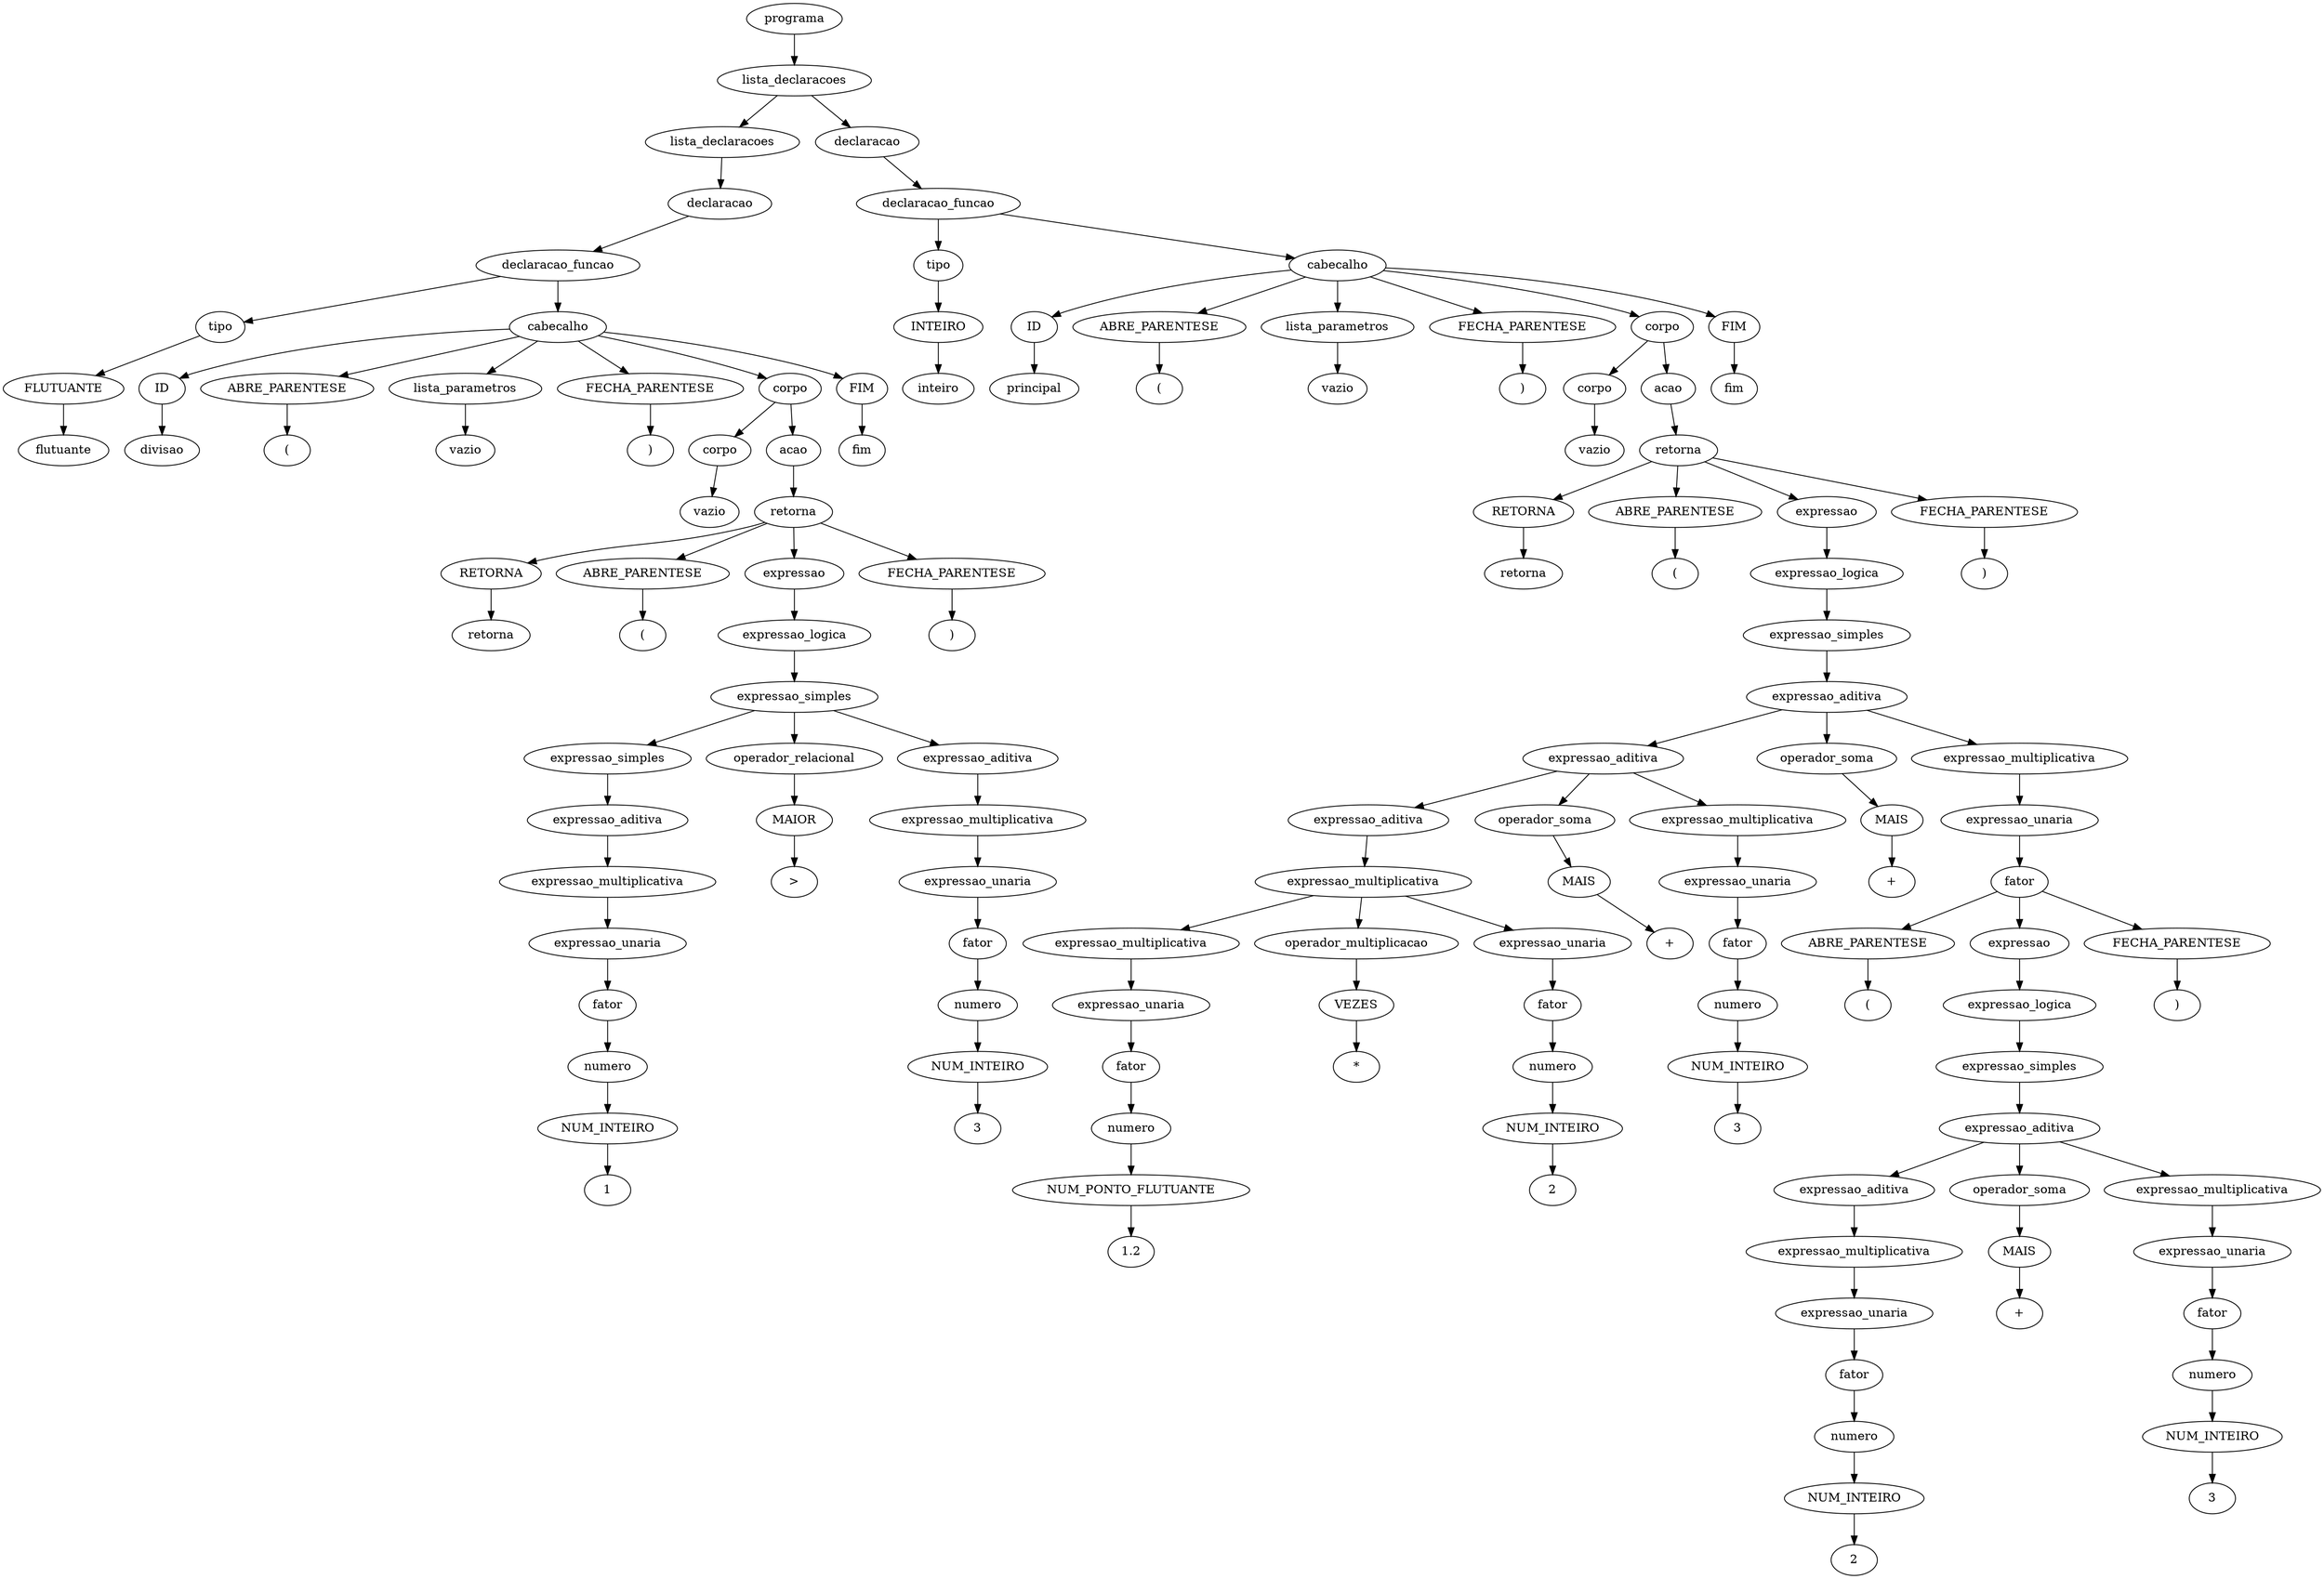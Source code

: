 digraph tree {
    "0x0" [label="programa"];
    "0x1" [label="lista_declaracoes"];
    "0x2" [label="lista_declaracoes"];
    "0x3" [label="declaracao"];
    "0x4" [label="declaracao_funcao"];
    "0x5" [label="tipo"];
    "0x6" [label="FLUTUANTE"];
    "0x7" [label="flutuante"];
    "0x8" [label="cabecalho"];
    "0x9" [label="ID"];
    "0xa" [label="divisao"];
    "0xb" [label="ABRE_PARENTESE"];
    "0xc" [label="("];
    "0xd" [label="lista_parametros"];
    "0xe" [label="vazio"];
    "0xf" [label="FECHA_PARENTESE"];
    "0x10" [label=")"];
    "0x11" [label="corpo"];
    "0x12" [label="corpo"];
    "0x13" [label="vazio"];
    "0x14" [label="acao"];
    "0x15" [label="retorna"];
    "0x16" [label="RETORNA"];
    "0x17" [label="retorna"];
    "0x18" [label="ABRE_PARENTESE"];
    "0x19" [label="("];
    "0x1a" [label="expressao"];
    "0x1b" [label="expressao_logica"];
    "0x1c" [label="expressao_simples"];
    "0x1d" [label="expressao_simples"];
    "0x1e" [label="expressao_aditiva"];
    "0x1f" [label="expressao_multiplicativa"];
    "0x20" [label="expressao_unaria"];
    "0x21" [label="fator"];
    "0x22" [label="numero"];
    "0x23" [label="NUM_INTEIRO"];
    "0x24" [label="1"];
    "0x25" [label="operador_relacional"];
    "0x26" [label="MAIOR"];
    "0x27" [label=">"];
    "0x28" [label="expressao_aditiva"];
    "0x29" [label="expressao_multiplicativa"];
    "0x2a" [label="expressao_unaria"];
    "0x2b" [label="fator"];
    "0x2c" [label="numero"];
    "0x2d" [label="NUM_INTEIRO"];
    "0x2e" [label="3"];
    "0x2f" [label="FECHA_PARENTESE"];
    "0x30" [label=")"];
    "0x31" [label="FIM"];
    "0x32" [label="fim"];
    "0x33" [label="declaracao"];
    "0x34" [label="declaracao_funcao"];
    "0x35" [label="tipo"];
    "0x36" [label="INTEIRO"];
    "0x37" [label="inteiro"];
    "0x38" [label="cabecalho"];
    "0x39" [label="ID"];
    "0x3a" [label="principal"];
    "0x3b" [label="ABRE_PARENTESE"];
    "0x3c" [label="("];
    "0x3d" [label="lista_parametros"];
    "0x3e" [label="vazio"];
    "0x3f" [label="FECHA_PARENTESE"];
    "0x40" [label=")"];
    "0x41" [label="corpo"];
    "0x42" [label="corpo"];
    "0x43" [label="vazio"];
    "0x44" [label="acao"];
    "0x45" [label="retorna"];
    "0x46" [label="RETORNA"];
    "0x47" [label="retorna"];
    "0x48" [label="ABRE_PARENTESE"];
    "0x49" [label="("];
    "0x4a" [label="expressao"];
    "0x4b" [label="expressao_logica"];
    "0x4c" [label="expressao_simples"];
    "0x4d" [label="expressao_aditiva"];
    "0x4e" [label="expressao_aditiva"];
    "0x4f" [label="expressao_aditiva"];
    "0x50" [label="expressao_multiplicativa"];
    "0x51" [label="expressao_multiplicativa"];
    "0x52" [label="expressao_unaria"];
    "0x53" [label="fator"];
    "0x54" [label="numero"];
    "0x55" [label="NUM_PONTO_FLUTUANTE"];
    "0x56" [label="1.2"];
    "0x57" [label="operador_multiplicacao"];
    "0x58" [label="VEZES"];
    "0x59" [label="*"];
    "0x5a" [label="expressao_unaria"];
    "0x5b" [label="fator"];
    "0x5c" [label="numero"];
    "0x5d" [label="NUM_INTEIRO"];
    "0x5e" [label="2"];
    "0x5f" [label="operador_soma"];
    "0x60" [label="MAIS"];
    "0x61" [label="+"];
    "0x62" [label="expressao_multiplicativa"];
    "0x63" [label="expressao_unaria"];
    "0x64" [label="fator"];
    "0x65" [label="numero"];
    "0x66" [label="NUM_INTEIRO"];
    "0x67" [label="3"];
    "0x68" [label="operador_soma"];
    "0x69" [label="MAIS"];
    "0x6a" [label="+"];
    "0x6b" [label="expressao_multiplicativa"];
    "0x6c" [label="expressao_unaria"];
    "0x6d" [label="fator"];
    "0x6e" [label="ABRE_PARENTESE"];
    "0x6f" [label="("];
    "0x70" [label="expressao"];
    "0x71" [label="expressao_logica"];
    "0x72" [label="expressao_simples"];
    "0x73" [label="expressao_aditiva"];
    "0x74" [label="expressao_aditiva"];
    "0x75" [label="expressao_multiplicativa"];
    "0x76" [label="expressao_unaria"];
    "0x77" [label="fator"];
    "0x78" [label="numero"];
    "0x79" [label="NUM_INTEIRO"];
    "0x7a" [label="2"];
    "0x7b" [label="operador_soma"];
    "0x7c" [label="MAIS"];
    "0x7d" [label="+"];
    "0x7e" [label="expressao_multiplicativa"];
    "0x7f" [label="expressao_unaria"];
    "0x80" [label="fator"];
    "0x81" [label="numero"];
    "0x82" [label="NUM_INTEIRO"];
    "0x83" [label="3"];
    "0x84" [label="FECHA_PARENTESE"];
    "0x85" [label=")"];
    "0x86" [label="FECHA_PARENTESE"];
    "0x87" [label=")"];
    "0x88" [label="FIM"];
    "0x89" [label="fim"];
    "0x0" -> "0x1";
    "0x1" -> "0x2";
    "0x1" -> "0x33";
    "0x2" -> "0x3";
    "0x3" -> "0x4";
    "0x4" -> "0x5";
    "0x4" -> "0x8";
    "0x5" -> "0x6";
    "0x6" -> "0x7";
    "0x8" -> "0x9";
    "0x8" -> "0xb";
    "0x8" -> "0xd";
    "0x8" -> "0xf";
    "0x8" -> "0x11";
    "0x8" -> "0x31";
    "0x9" -> "0xa";
    "0xb" -> "0xc";
    "0xd" -> "0xe";
    "0xf" -> "0x10";
    "0x11" -> "0x12";
    "0x11" -> "0x14";
    "0x12" -> "0x13";
    "0x14" -> "0x15";
    "0x15" -> "0x16";
    "0x15" -> "0x18";
    "0x15" -> "0x1a";
    "0x15" -> "0x2f";
    "0x16" -> "0x17";
    "0x18" -> "0x19";
    "0x1a" -> "0x1b";
    "0x1b" -> "0x1c";
    "0x1c" -> "0x1d";
    "0x1c" -> "0x25";
    "0x1c" -> "0x28";
    "0x1d" -> "0x1e";
    "0x1e" -> "0x1f";
    "0x1f" -> "0x20";
    "0x20" -> "0x21";
    "0x21" -> "0x22";
    "0x22" -> "0x23";
    "0x23" -> "0x24";
    "0x25" -> "0x26";
    "0x26" -> "0x27";
    "0x28" -> "0x29";
    "0x29" -> "0x2a";
    "0x2a" -> "0x2b";
    "0x2b" -> "0x2c";
    "0x2c" -> "0x2d";
    "0x2d" -> "0x2e";
    "0x2f" -> "0x30";
    "0x31" -> "0x32";
    "0x33" -> "0x34";
    "0x34" -> "0x35";
    "0x34" -> "0x38";
    "0x35" -> "0x36";
    "0x36" -> "0x37";
    "0x38" -> "0x39";
    "0x38" -> "0x3b";
    "0x38" -> "0x3d";
    "0x38" -> "0x3f";
    "0x38" -> "0x41";
    "0x38" -> "0x88";
    "0x39" -> "0x3a";
    "0x3b" -> "0x3c";
    "0x3d" -> "0x3e";
    "0x3f" -> "0x40";
    "0x41" -> "0x42";
    "0x41" -> "0x44";
    "0x42" -> "0x43";
    "0x44" -> "0x45";
    "0x45" -> "0x46";
    "0x45" -> "0x48";
    "0x45" -> "0x4a";
    "0x45" -> "0x86";
    "0x46" -> "0x47";
    "0x48" -> "0x49";
    "0x4a" -> "0x4b";
    "0x4b" -> "0x4c";
    "0x4c" -> "0x4d";
    "0x4d" -> "0x4e";
    "0x4d" -> "0x68";
    "0x4d" -> "0x6b";
    "0x4e" -> "0x4f";
    "0x4e" -> "0x5f";
    "0x4e" -> "0x62";
    "0x4f" -> "0x50";
    "0x50" -> "0x51";
    "0x50" -> "0x57";
    "0x50" -> "0x5a";
    "0x51" -> "0x52";
    "0x52" -> "0x53";
    "0x53" -> "0x54";
    "0x54" -> "0x55";
    "0x55" -> "0x56";
    "0x57" -> "0x58";
    "0x58" -> "0x59";
    "0x5a" -> "0x5b";
    "0x5b" -> "0x5c";
    "0x5c" -> "0x5d";
    "0x5d" -> "0x5e";
    "0x5f" -> "0x60";
    "0x60" -> "0x61";
    "0x62" -> "0x63";
    "0x63" -> "0x64";
    "0x64" -> "0x65";
    "0x65" -> "0x66";
    "0x66" -> "0x67";
    "0x68" -> "0x69";
    "0x69" -> "0x6a";
    "0x6b" -> "0x6c";
    "0x6c" -> "0x6d";
    "0x6d" -> "0x6e";
    "0x6d" -> "0x70";
    "0x6d" -> "0x84";
    "0x6e" -> "0x6f";
    "0x70" -> "0x71";
    "0x71" -> "0x72";
    "0x72" -> "0x73";
    "0x73" -> "0x74";
    "0x73" -> "0x7b";
    "0x73" -> "0x7e";
    "0x74" -> "0x75";
    "0x75" -> "0x76";
    "0x76" -> "0x77";
    "0x77" -> "0x78";
    "0x78" -> "0x79";
    "0x79" -> "0x7a";
    "0x7b" -> "0x7c";
    "0x7c" -> "0x7d";
    "0x7e" -> "0x7f";
    "0x7f" -> "0x80";
    "0x80" -> "0x81";
    "0x81" -> "0x82";
    "0x82" -> "0x83";
    "0x84" -> "0x85";
    "0x86" -> "0x87";
    "0x88" -> "0x89";
}
